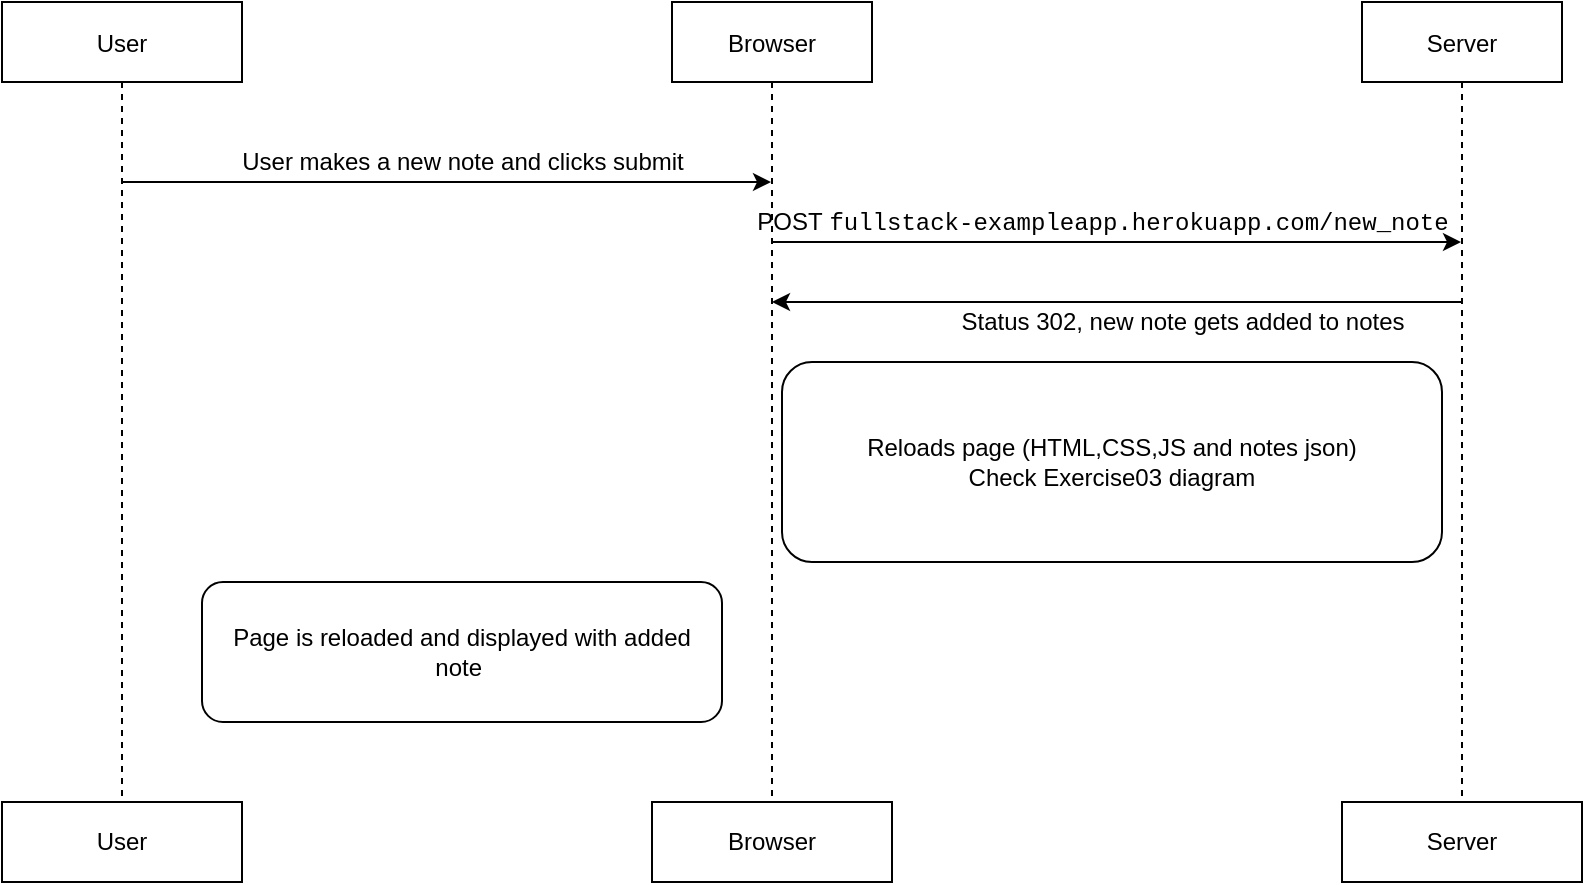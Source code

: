 <mxfile version="15.8.4" type="device"><diagram id="kgpKYQtTHZ0yAKxKKP6v" name="Page-1"><mxGraphModel dx="1038" dy="547" grid="1" gridSize="10" guides="1" tooltips="1" connect="1" arrows="1" fold="1" page="1" pageScale="1" pageWidth="850" pageHeight="1100" math="0" shadow="0"><root><mxCell id="0"/><mxCell id="1" parent="0"/><mxCell id="3nuBFxr9cyL0pnOWT2aG-1" value="User" style="shape=umlLifeline;perimeter=lifelinePerimeter;container=1;collapsible=0;recursiveResize=0;rounded=0;shadow=0;strokeWidth=1;" parent="1" vertex="1"><mxGeometry x="40" y="80" width="120" height="400" as="geometry"/></mxCell><mxCell id="3nuBFxr9cyL0pnOWT2aG-5" value="Browser" style="shape=umlLifeline;perimeter=lifelinePerimeter;container=1;collapsible=0;recursiveResize=0;rounded=0;shadow=0;strokeWidth=1;" parent="1" vertex="1"><mxGeometry x="375" y="80" width="100" height="400" as="geometry"/></mxCell><mxCell id="wD6g2YDQ8vI_GGfUs1Qn-1" value="Server" style="shape=umlLifeline;perimeter=lifelinePerimeter;container=1;collapsible=0;recursiveResize=0;rounded=0;shadow=0;strokeWidth=1;" vertex="1" parent="1"><mxGeometry x="720" y="80" width="100" height="400" as="geometry"/></mxCell><mxCell id="wD6g2YDQ8vI_GGfUs1Qn-3" value="" style="endArrow=classic;html=1;rounded=0;" edge="1" parent="1" source="3nuBFxr9cyL0pnOWT2aG-1" target="3nuBFxr9cyL0pnOWT2aG-5"><mxGeometry width="50" height="50" relative="1" as="geometry"><mxPoint x="290" y="310" as="sourcePoint"/><mxPoint x="520" y="260" as="targetPoint"/><Array as="points"><mxPoint x="270" y="170"/></Array></mxGeometry></mxCell><mxCell id="wD6g2YDQ8vI_GGfUs1Qn-4" value="User makes a new note and clicks submit" style="text;html=1;align=center;verticalAlign=middle;resizable=0;points=[];autosize=1;strokeColor=none;fillColor=none;" vertex="1" parent="1"><mxGeometry x="150" y="150" width="240" height="20" as="geometry"/></mxCell><mxCell id="wD6g2YDQ8vI_GGfUs1Qn-5" value="" style="endArrow=classic;html=1;rounded=0;startArrow=none;" edge="1" parent="1" source="wD6g2YDQ8vI_GGfUs1Qn-6" target="wD6g2YDQ8vI_GGfUs1Qn-1"><mxGeometry width="50" height="50" relative="1" as="geometry"><mxPoint x="550" y="310" as="sourcePoint"/><mxPoint x="600" y="260" as="targetPoint"/><Array as="points"><mxPoint x="570" y="200"/></Array></mxGeometry></mxCell><mxCell id="wD6g2YDQ8vI_GGfUs1Qn-6" value="POST&amp;nbsp;&lt;span style=&quot;font-family: &amp;#34;consolas&amp;#34; , &amp;#34;lucida console&amp;#34; , &amp;#34;courier new&amp;#34; , monospace ; text-align: left&quot;&gt;fullstack-exampleapp.herokuapp.com/new_note&lt;/span&gt;" style="text;html=1;align=center;verticalAlign=middle;resizable=0;points=[];autosize=1;strokeColor=none;fillColor=none;" vertex="1" parent="1"><mxGeometry x="425" y="180" width="330" height="20" as="geometry"/></mxCell><mxCell id="wD6g2YDQ8vI_GGfUs1Qn-7" value="" style="endArrow=none;html=1;rounded=0;" edge="1" parent="1" source="3nuBFxr9cyL0pnOWT2aG-5" target="wD6g2YDQ8vI_GGfUs1Qn-6"><mxGeometry width="50" height="50" relative="1" as="geometry"><mxPoint x="424.5" y="200" as="sourcePoint"/><mxPoint x="749.5" y="200" as="targetPoint"/><Array as="points"/></mxGeometry></mxCell><mxCell id="wD6g2YDQ8vI_GGfUs1Qn-8" value="" style="endArrow=classic;html=1;rounded=0;fontColor=#000000;" edge="1" parent="1" source="wD6g2YDQ8vI_GGfUs1Qn-1" target="3nuBFxr9cyL0pnOWT2aG-5"><mxGeometry width="50" height="50" relative="1" as="geometry"><mxPoint x="660" y="270" as="sourcePoint"/><mxPoint x="425" y="240" as="targetPoint"/><Array as="points"><mxPoint x="640" y="230"/></Array></mxGeometry></mxCell><mxCell id="wD6g2YDQ8vI_GGfUs1Qn-9" value="Status 302, new note gets added to notes" style="text;html=1;align=center;verticalAlign=middle;resizable=0;points=[];autosize=1;strokeColor=none;fillColor=none;fontColor=#000000;" vertex="1" parent="1"><mxGeometry x="510" y="230" width="240" height="20" as="geometry"/></mxCell><mxCell id="wD6g2YDQ8vI_GGfUs1Qn-12" value="Reloads page (HTML,CSS,JS and notes json)&lt;br&gt;Check Exercise03 diagram" style="rounded=1;whiteSpace=wrap;html=1;labelBackgroundColor=none;fontColor=#000000;" vertex="1" parent="1"><mxGeometry x="430" y="260" width="330" height="100" as="geometry"/></mxCell><mxCell id="wD6g2YDQ8vI_GGfUs1Qn-13" value="Page is reloaded and displayed with added note&amp;nbsp;" style="rounded=1;whiteSpace=wrap;html=1;labelBackgroundColor=none;fontColor=#000000;" vertex="1" parent="1"><mxGeometry x="140" y="370" width="260" height="70" as="geometry"/></mxCell><mxCell id="wD6g2YDQ8vI_GGfUs1Qn-14" value="User" style="rounded=0;whiteSpace=wrap;html=1;labelBackgroundColor=none;fontColor=#000000;" vertex="1" parent="1"><mxGeometry x="40" y="480" width="120" height="40" as="geometry"/></mxCell><mxCell id="wD6g2YDQ8vI_GGfUs1Qn-15" value="Server" style="rounded=0;whiteSpace=wrap;html=1;labelBackgroundColor=none;fontColor=#000000;" vertex="1" parent="1"><mxGeometry x="710" y="480" width="120" height="40" as="geometry"/></mxCell><mxCell id="wD6g2YDQ8vI_GGfUs1Qn-16" value="Browser" style="rounded=0;whiteSpace=wrap;html=1;labelBackgroundColor=none;fontColor=#000000;" vertex="1" parent="1"><mxGeometry x="365" y="480" width="120" height="40" as="geometry"/></mxCell></root></mxGraphModel></diagram></mxfile>